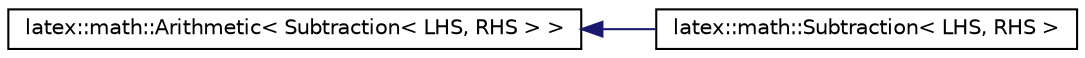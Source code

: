digraph G
{
  edge [fontname="Helvetica",fontsize="10",labelfontname="Helvetica",labelfontsize="10"];
  node [fontname="Helvetica",fontsize="10",shape=record];
  rankdir="LR";
  Node1 [label="latex::math::Arithmetic\< Subtraction\< LHS, RHS \> \>",height=0.2,width=0.4,color="black", fillcolor="white", style="filled",URL="$classlatex_1_1math_1_1Arithmetic.html"];
  Node1 -> Node2 [dir="back",color="midnightblue",fontsize="10",style="solid",fontname="Helvetica"];
  Node2 [label="latex::math::Subtraction\< LHS, RHS \>",height=0.2,width=0.4,color="black", fillcolor="white", style="filled",URL="$classlatex_1_1math_1_1Subtraction.html"];
}
